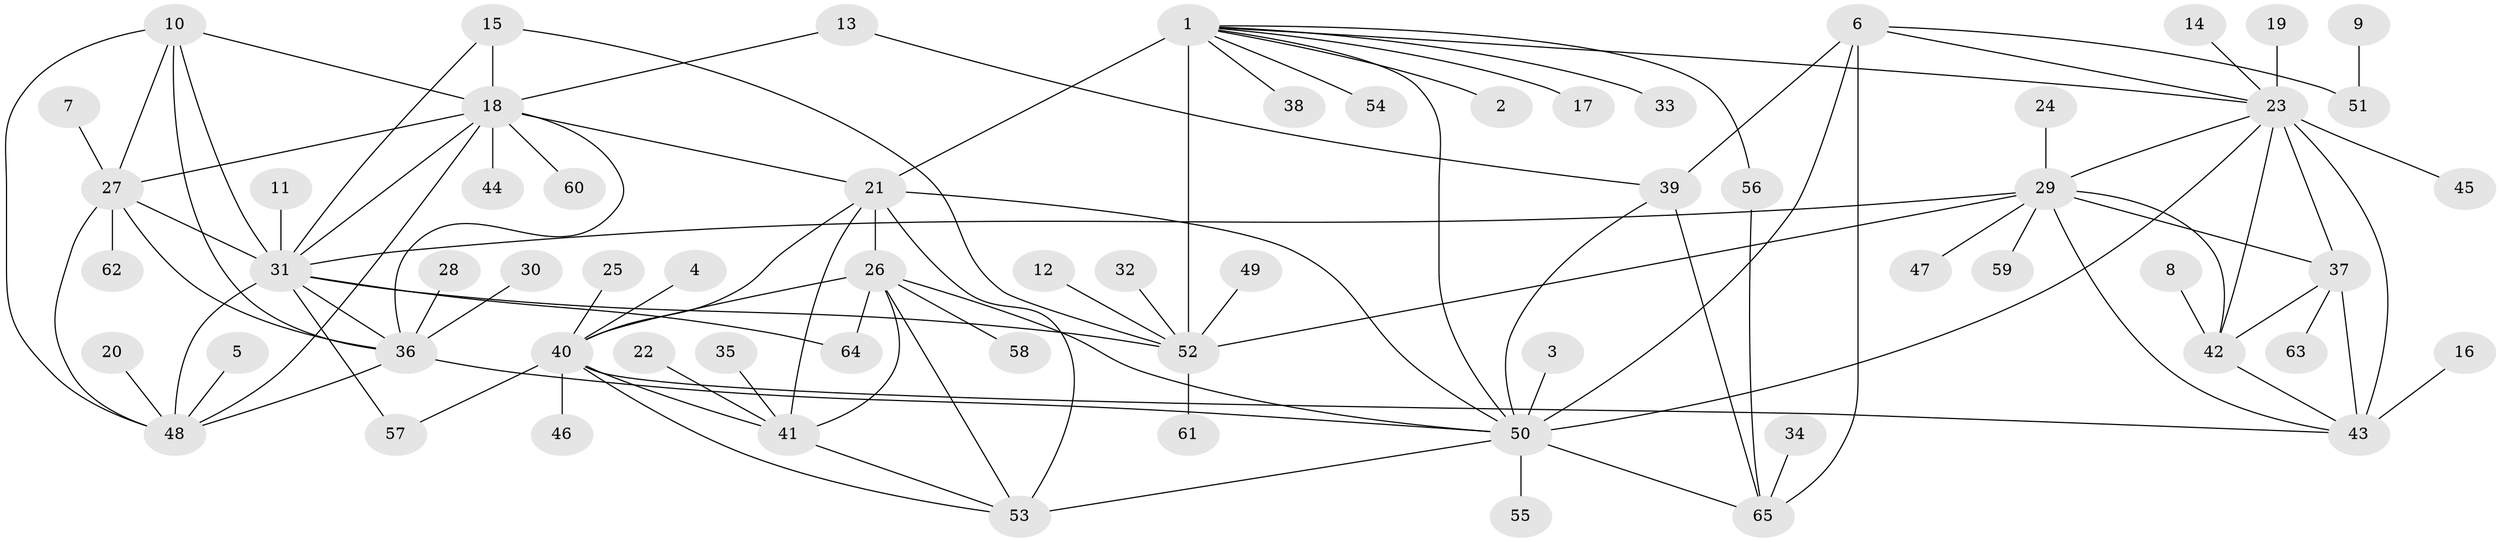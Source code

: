 // original degree distribution, {6: 0.023255813953488372, 9: 0.05426356589147287, 5: 0.015503875968992248, 10: 0.023255813953488372, 8: 0.05426356589147287, 11: 0.023255813953488372, 7: 0.023255813953488372, 15: 0.007751937984496124, 12: 0.007751937984496124, 1: 0.5736434108527132, 3: 0.031007751937984496, 2: 0.15503875968992248, 4: 0.007751937984496124}
// Generated by graph-tools (version 1.1) at 2025/50/03/09/25 03:50:39]
// undirected, 65 vertices, 105 edges
graph export_dot {
graph [start="1"]
  node [color=gray90,style=filled];
  1;
  2;
  3;
  4;
  5;
  6;
  7;
  8;
  9;
  10;
  11;
  12;
  13;
  14;
  15;
  16;
  17;
  18;
  19;
  20;
  21;
  22;
  23;
  24;
  25;
  26;
  27;
  28;
  29;
  30;
  31;
  32;
  33;
  34;
  35;
  36;
  37;
  38;
  39;
  40;
  41;
  42;
  43;
  44;
  45;
  46;
  47;
  48;
  49;
  50;
  51;
  52;
  53;
  54;
  55;
  56;
  57;
  58;
  59;
  60;
  61;
  62;
  63;
  64;
  65;
  1 -- 2 [weight=1.0];
  1 -- 17 [weight=1.0];
  1 -- 21 [weight=1.0];
  1 -- 23 [weight=1.0];
  1 -- 33 [weight=1.0];
  1 -- 38 [weight=1.0];
  1 -- 50 [weight=1.0];
  1 -- 52 [weight=8.0];
  1 -- 54 [weight=1.0];
  1 -- 56 [weight=1.0];
  3 -- 50 [weight=1.0];
  4 -- 40 [weight=1.0];
  5 -- 48 [weight=1.0];
  6 -- 23 [weight=1.0];
  6 -- 39 [weight=2.0];
  6 -- 50 [weight=2.0];
  6 -- 51 [weight=1.0];
  6 -- 65 [weight=4.0];
  7 -- 27 [weight=1.0];
  8 -- 42 [weight=1.0];
  9 -- 51 [weight=1.0];
  10 -- 18 [weight=1.0];
  10 -- 27 [weight=1.0];
  10 -- 31 [weight=1.0];
  10 -- 36 [weight=1.0];
  10 -- 48 [weight=1.0];
  11 -- 31 [weight=1.0];
  12 -- 52 [weight=1.0];
  13 -- 18 [weight=1.0];
  13 -- 39 [weight=1.0];
  14 -- 23 [weight=1.0];
  15 -- 18 [weight=1.0];
  15 -- 31 [weight=1.0];
  15 -- 52 [weight=1.0];
  16 -- 43 [weight=1.0];
  18 -- 21 [weight=1.0];
  18 -- 27 [weight=1.0];
  18 -- 31 [weight=1.0];
  18 -- 36 [weight=1.0];
  18 -- 44 [weight=1.0];
  18 -- 48 [weight=1.0];
  18 -- 60 [weight=1.0];
  19 -- 23 [weight=1.0];
  20 -- 48 [weight=1.0];
  21 -- 26 [weight=2.0];
  21 -- 40 [weight=2.0];
  21 -- 41 [weight=2.0];
  21 -- 50 [weight=1.0];
  21 -- 53 [weight=2.0];
  22 -- 41 [weight=1.0];
  23 -- 29 [weight=2.0];
  23 -- 37 [weight=2.0];
  23 -- 42 [weight=2.0];
  23 -- 43 [weight=2.0];
  23 -- 45 [weight=1.0];
  23 -- 50 [weight=1.0];
  24 -- 29 [weight=1.0];
  25 -- 40 [weight=1.0];
  26 -- 40 [weight=1.0];
  26 -- 41 [weight=1.0];
  26 -- 50 [weight=1.0];
  26 -- 53 [weight=1.0];
  26 -- 58 [weight=1.0];
  26 -- 64 [weight=1.0];
  27 -- 31 [weight=1.0];
  27 -- 36 [weight=1.0];
  27 -- 48 [weight=1.0];
  27 -- 62 [weight=1.0];
  28 -- 36 [weight=1.0];
  29 -- 31 [weight=1.0];
  29 -- 37 [weight=1.0];
  29 -- 42 [weight=1.0];
  29 -- 43 [weight=1.0];
  29 -- 47 [weight=1.0];
  29 -- 52 [weight=1.0];
  29 -- 59 [weight=1.0];
  30 -- 36 [weight=1.0];
  31 -- 36 [weight=1.0];
  31 -- 48 [weight=1.0];
  31 -- 52 [weight=1.0];
  31 -- 57 [weight=1.0];
  31 -- 64 [weight=1.0];
  32 -- 52 [weight=1.0];
  34 -- 65 [weight=1.0];
  35 -- 41 [weight=1.0];
  36 -- 48 [weight=1.0];
  36 -- 50 [weight=1.0];
  37 -- 42 [weight=1.0];
  37 -- 43 [weight=1.0];
  37 -- 63 [weight=1.0];
  39 -- 50 [weight=1.0];
  39 -- 65 [weight=2.0];
  40 -- 41 [weight=1.0];
  40 -- 43 [weight=1.0];
  40 -- 46 [weight=1.0];
  40 -- 53 [weight=1.0];
  40 -- 57 [weight=1.0];
  41 -- 53 [weight=1.0];
  42 -- 43 [weight=1.0];
  49 -- 52 [weight=1.0];
  50 -- 53 [weight=1.0];
  50 -- 55 [weight=1.0];
  50 -- 65 [weight=2.0];
  52 -- 61 [weight=1.0];
  56 -- 65 [weight=1.0];
}
